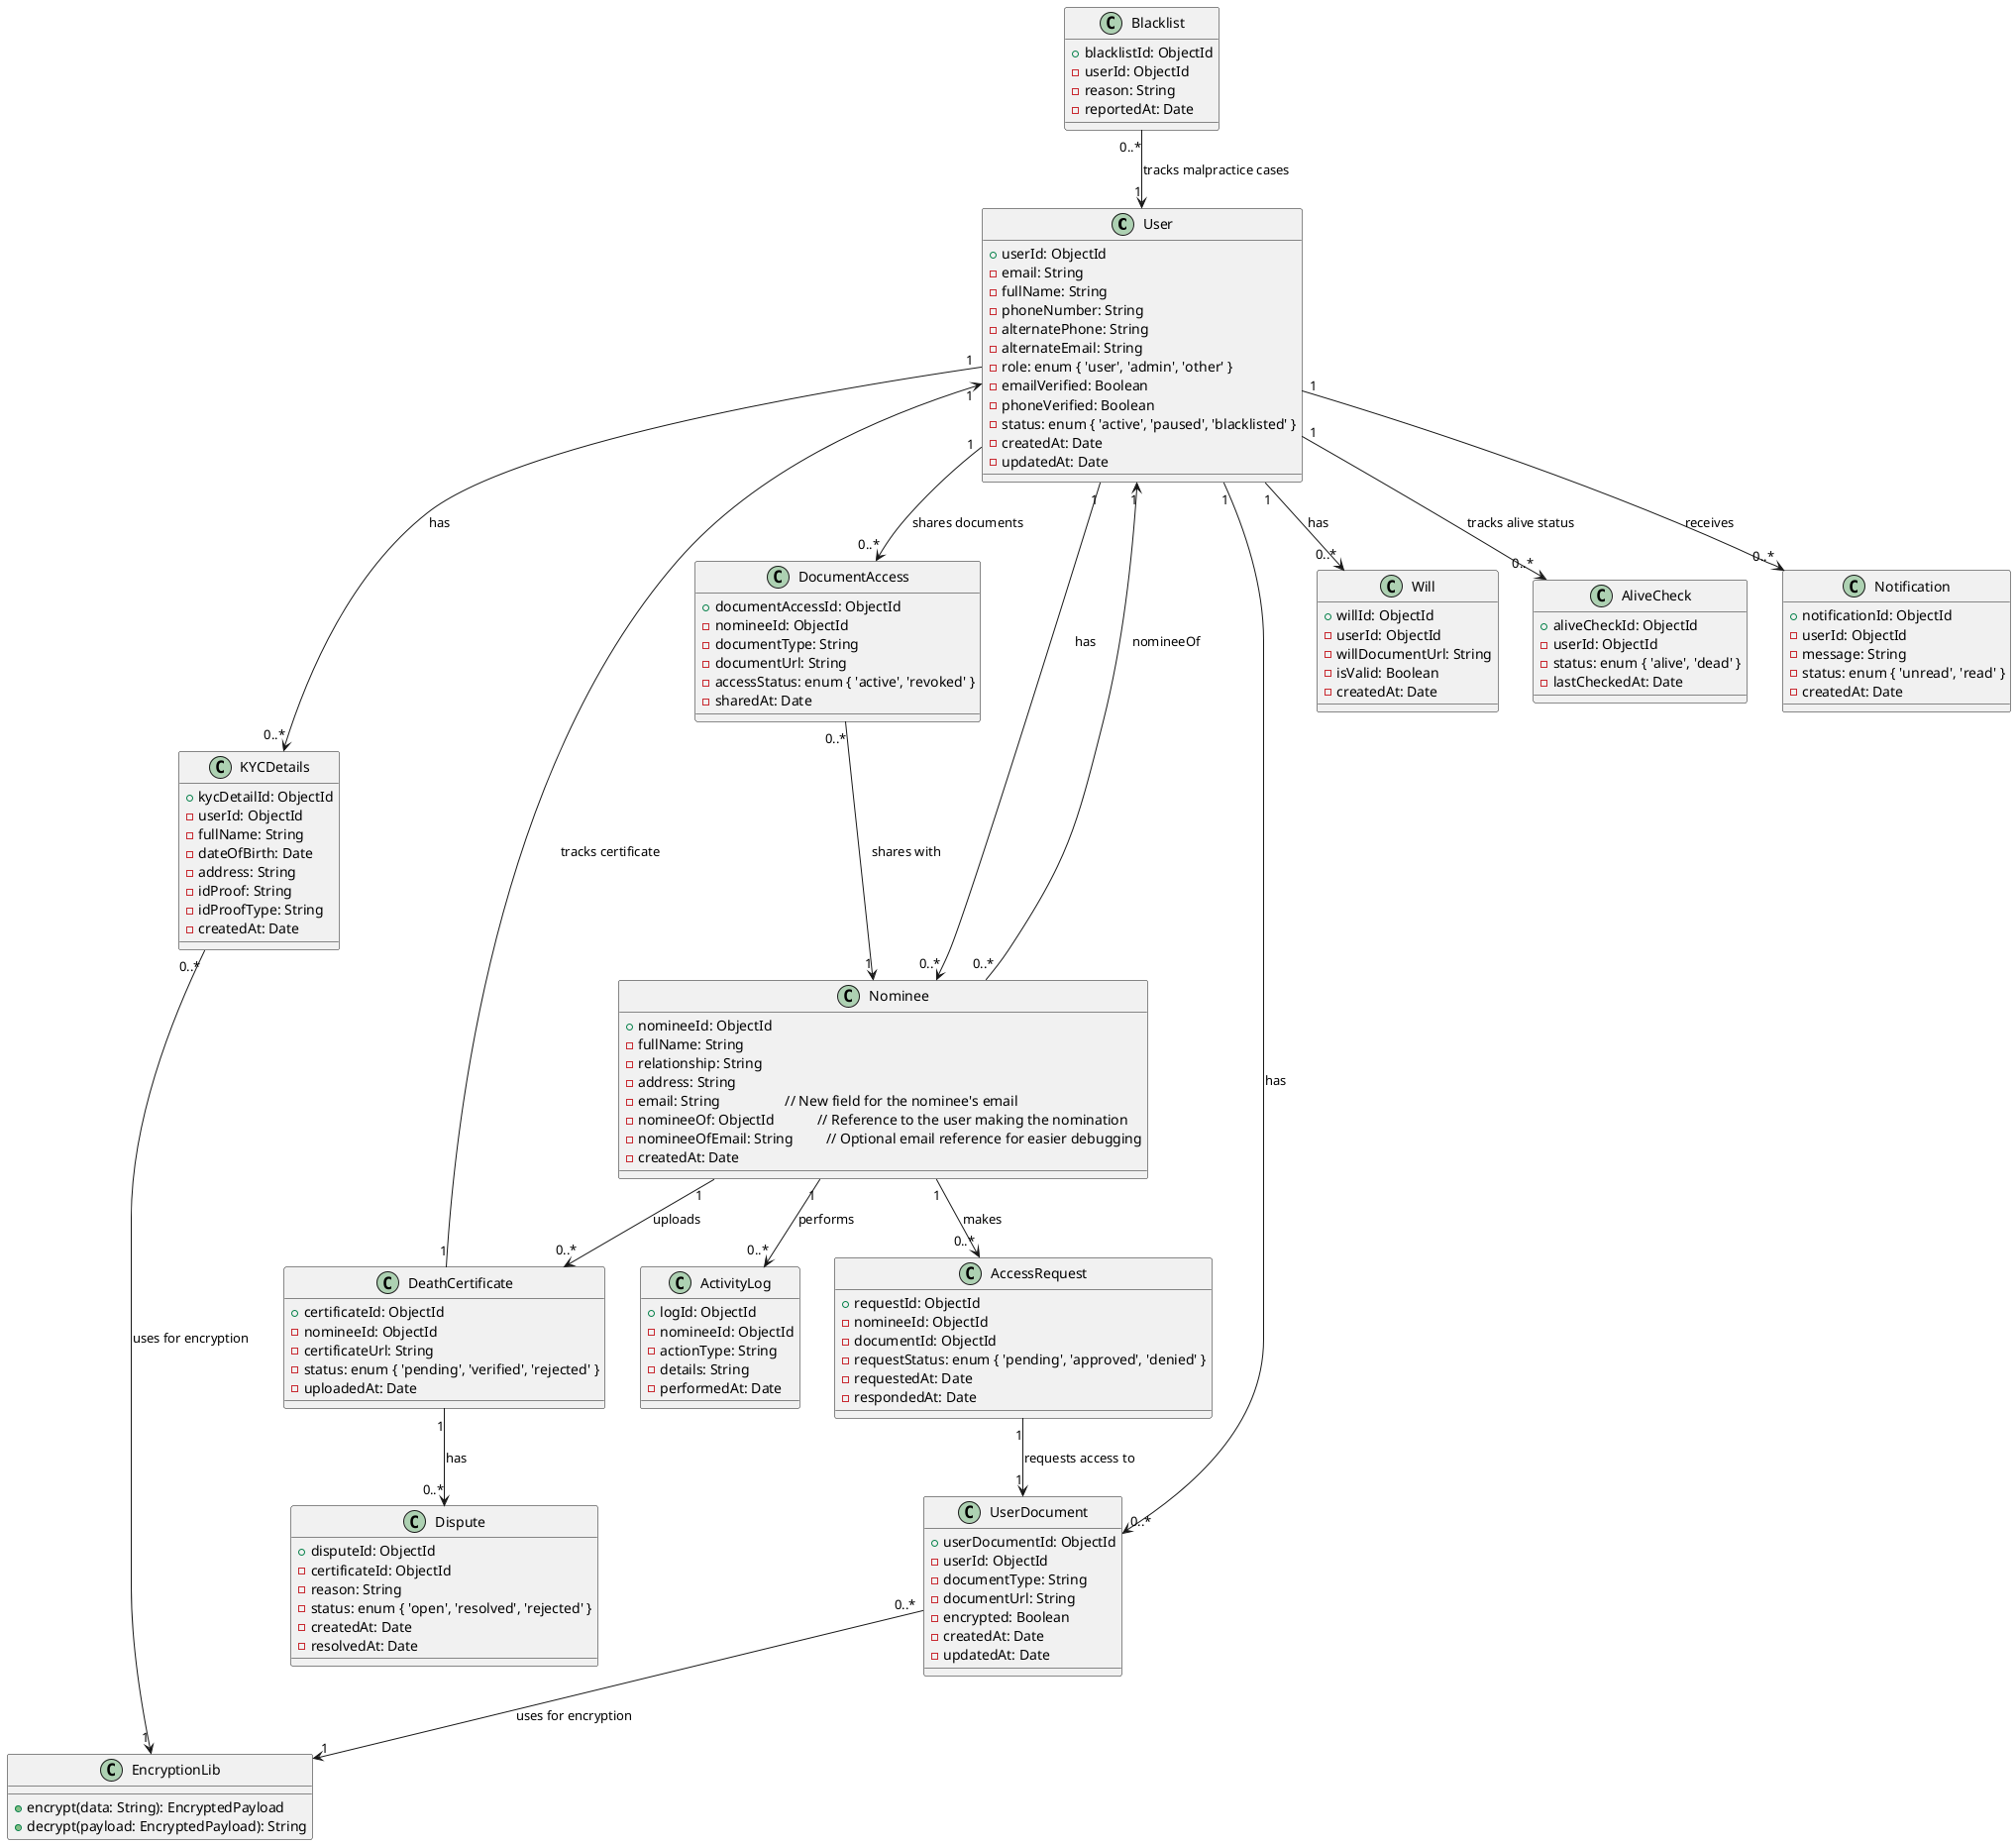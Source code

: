 
@startuml
/' ADDED ENCRYPRT LIB NPM '/

' User class with basic information
class User {
  + userId: ObjectId
  - email: String
  - fullName: String
  - phoneNumber: String
  - alternatePhone: String
  - alternateEmail: String
  - role: enum { 'user', 'admin', 'other' }
  - emailVerified: Boolean
  - phoneVerified: Boolean
  - status: enum { 'active', 'paused', 'blacklisted' }
  - createdAt: Date
  - updatedAt: Date
}

' KYCDetails class
class KYCDetails {
  + kycDetailId: ObjectId
  - userId: ObjectId
  - fullName: String
  - dateOfBirth: Date
  - address: String
  - idProof: String
  - idProofType: String
  - createdAt: Date
}

' Nominee class
class Nominee {
  + nomineeId: ObjectId
  - fullName: String
  - relationship: String
  - address: String
  - email: String                  // New field for the nominee's email
  - nomineeOf: ObjectId            // Reference to the user making the nomination
  - nomineeOfEmail: String         // Optional email reference for easier debugging
  - createdAt: Date
}

' DeathCertificate class
class DeathCertificate {
  + certificateId: ObjectId
  - nomineeId: ObjectId
  - certificateUrl: String
  - status: enum { 'pending', 'verified', 'rejected' }
  - uploadedAt: Date
}

' Will class
class Will {
  + willId: ObjectId
  - userId: ObjectId
  - willDocumentUrl: String
  - isValid: Boolean
  - createdAt: Date
}

' UserDocument class
class UserDocument {
  + userDocumentId: ObjectId
  - userId: ObjectId
  - documentType: String
  - documentUrl: String
  - encrypted: Boolean
  - createdAt: Date
  - updatedAt: Date
}

' DocumentAccess class to manage sharing of documents with Nominee
class DocumentAccess {
  + documentAccessId: ObjectId
  - nomineeId: ObjectId
  - documentType: String
  - documentUrl: String
  - accessStatus: enum { 'active', 'revoked' }
  - sharedAt: Date
}

' Blacklist class to track malpractice
class Blacklist {
  + blacklistId: ObjectId
  - userId: ObjectId
  - reason: String
  - reportedAt: Date
}

' AliveCheck class to track user alive status
class AliveCheck {
  + aliveCheckId: ObjectId
  - userId: ObjectId
  - status: enum { 'alive', 'dead' }
  - lastCheckedAt: Date
}

' AccessRequest class to track document access requests
class AccessRequest {
  + requestId: ObjectId
  - nomineeId: ObjectId
  - documentId: ObjectId
  - requestStatus: enum { 'pending', 'approved', 'denied' }
  - requestedAt: Date
  - respondedAt: Date
}

' Notification class to notify users/nominees
class Notification {
  + notificationId: ObjectId
  - userId: ObjectId
  - message: String
  - status: enum { 'unread', 'read' }
  - createdAt: Date
}

' Dispute class to handle disputes related to death certificates
class Dispute {
  + disputeId: ObjectId
  - certificateId: ObjectId
  - reason: String
  - status: enum { 'open', 'resolved', 'rejected' }
  - createdAt: Date
  - resolvedAt: Date
}

' ActivityLog class to track nominee activities
class ActivityLog {
  + logId: ObjectId
  - nomineeId: ObjectId
  - actionType: String
  - details: String
  - performedAt: Date
}

' EncryptionLib class for reusable encryption logic
class EncryptionLib {
  + encrypt(data: String): EncryptedPayload
  + decrypt(payload: EncryptedPayload): String
}

' Relationships
User "1" --> "0..*" KYCDetails : has
User "1" --> "0..*" Nominee : has
User "1" --> "0..*" UserDocument : has
User "1" --> "0..*" Will : has
User "1" --> "0..*" AliveCheck : tracks alive status
User "1" --> "0..*" DocumentAccess : shares documents
User "1" --> "0..*" Notification : receives
Nominee "1" --> "0..*" DeathCertificate : uploads
Nominee "0..*" --> "1" User : nomineeOf
Nominee "1" --> "0..*" AccessRequest : makes
Nominee "1" --> "0..*" ActivityLog : performs
DeathCertificate "1" --> "1" User : tracks certificate
DeathCertificate "1" --> "0..*" Dispute : has
Blacklist "0..*" --> "1" User : tracks malpractice cases
DocumentAccess "0..*" --> "1" Nominee : shares with
AccessRequest "1" --> "1" UserDocument : requests access to
UserDocument "0..*" --> "1" EncryptionLib : uses for encryption
KYCDetails "0..*" --> "1" EncryptionLib : uses for encryption
@enduml
